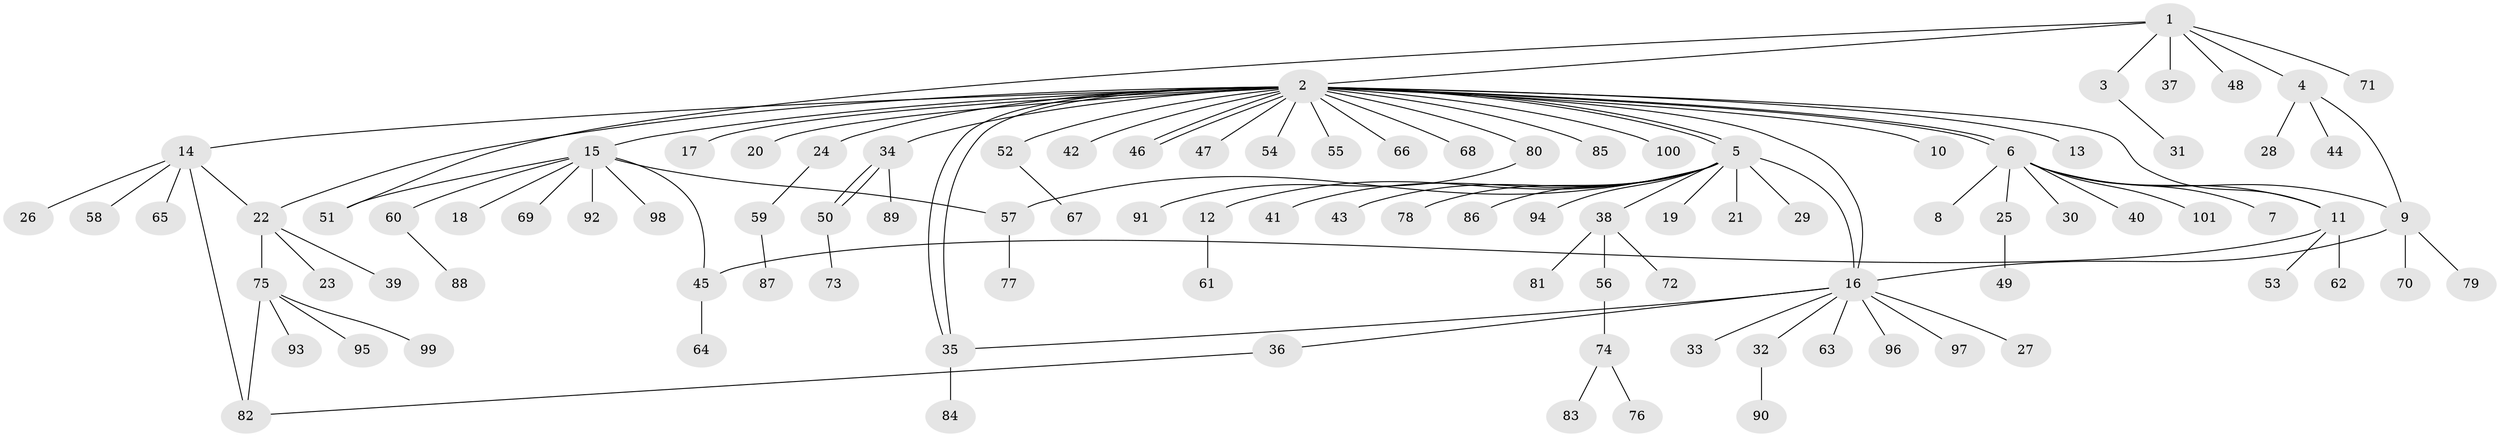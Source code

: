 // Generated by graph-tools (version 1.1) at 2025/01/03/09/25 03:01:51]
// undirected, 101 vertices, 116 edges
graph export_dot {
graph [start="1"]
  node [color=gray90,style=filled];
  1;
  2;
  3;
  4;
  5;
  6;
  7;
  8;
  9;
  10;
  11;
  12;
  13;
  14;
  15;
  16;
  17;
  18;
  19;
  20;
  21;
  22;
  23;
  24;
  25;
  26;
  27;
  28;
  29;
  30;
  31;
  32;
  33;
  34;
  35;
  36;
  37;
  38;
  39;
  40;
  41;
  42;
  43;
  44;
  45;
  46;
  47;
  48;
  49;
  50;
  51;
  52;
  53;
  54;
  55;
  56;
  57;
  58;
  59;
  60;
  61;
  62;
  63;
  64;
  65;
  66;
  67;
  68;
  69;
  70;
  71;
  72;
  73;
  74;
  75;
  76;
  77;
  78;
  79;
  80;
  81;
  82;
  83;
  84;
  85;
  86;
  87;
  88;
  89;
  90;
  91;
  92;
  93;
  94;
  95;
  96;
  97;
  98;
  99;
  100;
  101;
  1 -- 2;
  1 -- 3;
  1 -- 4;
  1 -- 37;
  1 -- 48;
  1 -- 51;
  1 -- 71;
  2 -- 5;
  2 -- 5;
  2 -- 6;
  2 -- 6;
  2 -- 10;
  2 -- 11;
  2 -- 13;
  2 -- 14;
  2 -- 15;
  2 -- 16;
  2 -- 17;
  2 -- 20;
  2 -- 22;
  2 -- 24;
  2 -- 34;
  2 -- 35;
  2 -- 35;
  2 -- 42;
  2 -- 46;
  2 -- 46;
  2 -- 47;
  2 -- 52;
  2 -- 54;
  2 -- 55;
  2 -- 66;
  2 -- 68;
  2 -- 80;
  2 -- 85;
  2 -- 100;
  3 -- 31;
  4 -- 9;
  4 -- 28;
  4 -- 44;
  5 -- 12;
  5 -- 16;
  5 -- 19;
  5 -- 21;
  5 -- 29;
  5 -- 38;
  5 -- 41;
  5 -- 43;
  5 -- 57;
  5 -- 78;
  5 -- 86;
  5 -- 94;
  6 -- 7;
  6 -- 8;
  6 -- 9;
  6 -- 11;
  6 -- 25;
  6 -- 30;
  6 -- 40;
  6 -- 101;
  9 -- 16;
  9 -- 70;
  9 -- 79;
  11 -- 45;
  11 -- 53;
  11 -- 62;
  12 -- 61;
  14 -- 22;
  14 -- 26;
  14 -- 58;
  14 -- 65;
  14 -- 82;
  15 -- 18;
  15 -- 45;
  15 -- 51;
  15 -- 57;
  15 -- 60;
  15 -- 69;
  15 -- 92;
  15 -- 98;
  16 -- 27;
  16 -- 32;
  16 -- 33;
  16 -- 35;
  16 -- 36;
  16 -- 63;
  16 -- 96;
  16 -- 97;
  22 -- 23;
  22 -- 39;
  22 -- 75;
  24 -- 59;
  25 -- 49;
  32 -- 90;
  34 -- 50;
  34 -- 50;
  34 -- 89;
  35 -- 84;
  36 -- 82;
  38 -- 56;
  38 -- 72;
  38 -- 81;
  45 -- 64;
  50 -- 73;
  52 -- 67;
  56 -- 74;
  57 -- 77;
  59 -- 87;
  60 -- 88;
  74 -- 76;
  74 -- 83;
  75 -- 82;
  75 -- 93;
  75 -- 95;
  75 -- 99;
  80 -- 91;
}
